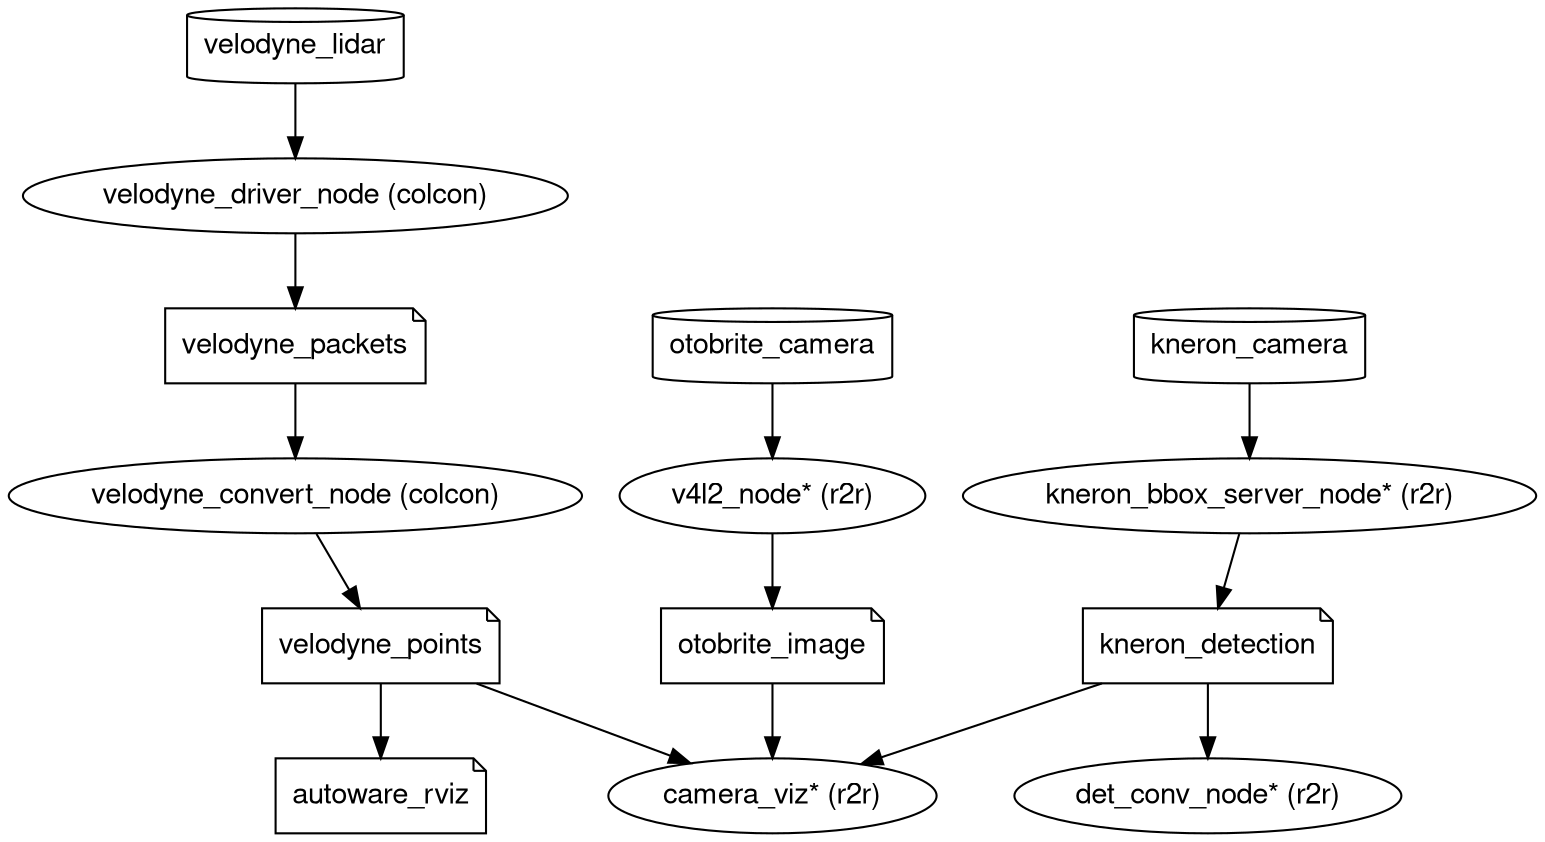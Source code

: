 digraph architecture {
        fontname="Helvetica,Arial,sans-serif"
        node [fontname="Helvetica,Arial,sans-serif"]
        edge [fontname="Helvetica,Arial,sans-serif"]

        node [shape=cylinder];
        velodyne_lidar;
        otobrite_camera;
        kneron_camera;
        
	node [shape=ellipse];
        velodyne_driver_node [label = "velodyne_driver_node (colcon)"];
        velodyne_convert_node [label = "velodyne_convert_node (colcon)"];
        camera_viz [label = "camera_viz* (r2r)"];
        kneron_bbox_server_node [label = "kneron_bbox_server_node* (r2r)"];
        v4l2_node [label = "v4l2_node* (r2r)"];
        det_conv_node [label = "det_conv_node* (r2r)"];
        
	node [shape=note];
        velodyne_packets;
        velodyne_points;
        kneron_detection;
        otobrite_image;

        // Velodyne 32C lidar device
        velodyne_lidar -> velodyne_driver_node

        // Otobrite camera device
        otobrite_camera -> v4l2_node
        
        // Kneron camera device
        kneron_camera -> kneron_bbox_server_node
        
        // topic velodyne_packets
        velodyne_driver_node -> velodyne_packets
        velodyne_packets -> velodyne_convert_node
        
        // topic velodyne_points
        velodyne_convert_node -> velodyne_points
        velodyne_points -> camera_viz
        velodyne_points -> autoware_rviz

        // topic kneron_detecion
        kneron_bbox_server_node -> kneron_detection
        kneron_detection -> camera_viz
        kneron_detection -> det_conv_node

        // topic otobrite_image
        v4l2_node -> otobrite_image
        otobrite_image -> camera_viz
}
